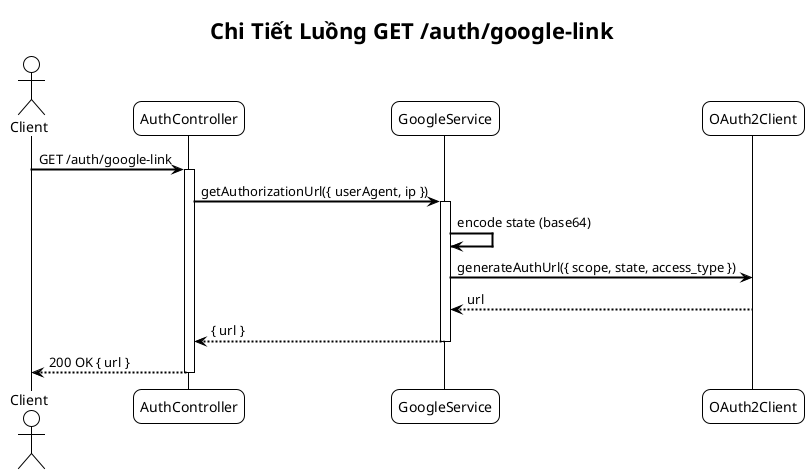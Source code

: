 @startuml Auth - Google Link Sequence
!theme plain
skinparam backgroundColor #FFFFFF
skinparam sequenceArrowThickness 2
skinparam roundcorner 16

title Chi Tiết Luồng GET /auth/google-link

actor "Client" as C
participant "AuthController" as AC
participant "GoogleService" as GS
participant "OAuth2Client" as GOC

C -> AC: GET /auth/google-link
activate AC

AC -> GS: getAuthorizationUrl({ userAgent, ip })
activate GS
GS -> GS: encode state (base64)
GS -> GOC: generateAuthUrl({ scope, state, access_type })
GOC --> GS: url
GS --> AC: { url }
deactivate GS

AC --> C: 200 OK { url }
deactivate AC

@enduml


